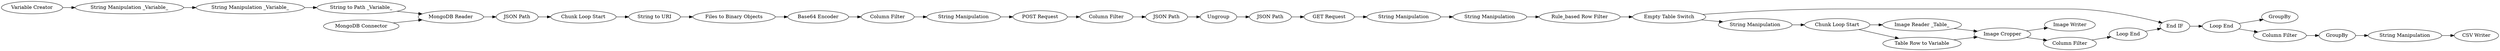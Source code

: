 digraph {
	"-5751497679280185740_184" [label="String Manipulation"]
	"5361913099015137446_254" [label="String to Path _Variable_"]
	"5361913099015137446_54" [label="Column Filter"]
	"5361913099015137446_55" [label="JSON Path"]
	"5361913099015137446_213" [label=GroupBy]
	"5361913099015137446_52" [label="Loop End"]
	"-5751497679280185740_202" [label="Empty Table Switch"]
	"5361913099015137446_201" [label="Column Filter"]
	"5361913099015137446_53" [label="Chunk Loop Start"]
	"5361913099015137446_267" [label="JSON Path"]
	"-5751497679280185740_190" [label="Chunk Loop Start"]
	"5361913099015137446_59" [label="GET Request"]
	"-8264131662562725708_19" [label="String to URI"]
	"-5751497679280185740_60" [label="Image Cropper"]
	"5361913099015137446_50" [label="POST Request"]
	"5361913099015137446_266" [label="MongoDB Reader"]
	"5361913099015137446_48" [label="String Manipulation"]
	"-8264131662562725708_21" [label="Column Filter"]
	"5361913099015137446_210" [label=GroupBy]
	"5361913099015137446_264" [label="MongoDB Connector"]
	"-8264131662562725708_17" [label="Base64 Encoder"]
	"-8264131662562725708_18" [label="Files to Binary Objects"]
	"5361913099015137446_15" [label="String Manipulation _Variable_"]
	"-5751497679280185740_198" [label="Rule_based Row Filter"]
	"-5751497679280185740_185" [label="String Manipulation"]
	"5361913099015137446_211" [label="CSV Writer"]
	"-5751497679280185740_65" [label="Image Reader _Table_"]
	"-5751497679280185740_197" [label="Image Writer"]
	"-5751497679280185740_203" [label="End IF"]
	"5361913099015137446_212" [label="String Manipulation"]
	"-5751497679280185740_196" [label="Column Filter"]
	"5361913099015137446_10" [label="String Manipulation _Variable_"]
	"-5751497679280185740_191" [label="Loop End"]
	"-5751497679280185740_199" [label="String Manipulation"]
	"5361913099015137446_56" [label="JSON Path"]
	"5361913099015137446_9" [label="Variable Creator"]
	"5361913099015137446_57" [label=Ungroup]
	"-5751497679280185740_186" [label="Table Row to Variable"]
	"5361913099015137446_54" -> "5361913099015137446_55"
	"5361913099015137446_212" -> "5361913099015137446_211"
	"-5751497679280185740_202" -> "-5751497679280185740_199"
	"5361913099015137446_266" -> "5361913099015137446_267"
	"-8264131662562725708_21" -> "5361913099015137446_48"
	"5361913099015137446_15" -> "5361913099015137446_254"
	"-5751497679280185740_199" -> "-5751497679280185740_190"
	"5361913099015137446_254" -> "5361913099015137446_266"
	"-8264131662562725708_19" -> "-8264131662562725708_18"
	"-5751497679280185740_198" -> "-5751497679280185740_202"
	"-8264131662562725708_17" -> "-8264131662562725708_21"
	"-5751497679280185740_184" -> "-5751497679280185740_185"
	"-5751497679280185740_186" -> "-5751497679280185740_60"
	"5361913099015137446_55" -> "5361913099015137446_57"
	"5361913099015137446_201" -> "5361913099015137446_210"
	"5361913099015137446_267" -> "5361913099015137446_53"
	"-5751497679280185740_202" -> "-5751497679280185740_203"
	"5361913099015137446_9" -> "5361913099015137446_10"
	"5361913099015137446_53" -> "-8264131662562725708_19"
	"-5751497679280185740_60" -> "-5751497679280185740_196"
	"-5751497679280185740_203" -> "5361913099015137446_52"
	"-5751497679280185740_60" -> "-5751497679280185740_197"
	"5361913099015137446_57" -> "5361913099015137446_56"
	"-5751497679280185740_196" -> "-5751497679280185740_191"
	"5361913099015137446_50" -> "5361913099015137446_54"
	"-5751497679280185740_65" -> "-5751497679280185740_60"
	"-8264131662562725708_18" -> "-8264131662562725708_17"
	"5361913099015137446_10" -> "5361913099015137446_15"
	"-5751497679280185740_190" -> "-5751497679280185740_65"
	"5361913099015137446_48" -> "5361913099015137446_50"
	"5361913099015137446_59" -> "-5751497679280185740_184"
	"5361913099015137446_52" -> "5361913099015137446_213"
	"5361913099015137446_56" -> "5361913099015137446_59"
	"5361913099015137446_210" -> "5361913099015137446_212"
	"5361913099015137446_52" -> "5361913099015137446_201"
	"-5751497679280185740_191" -> "-5751497679280185740_203"
	"5361913099015137446_264" -> "5361913099015137446_266"
	"-5751497679280185740_185" -> "-5751497679280185740_198"
	"-5751497679280185740_190" -> "-5751497679280185740_186"
	rankdir=LR
}
